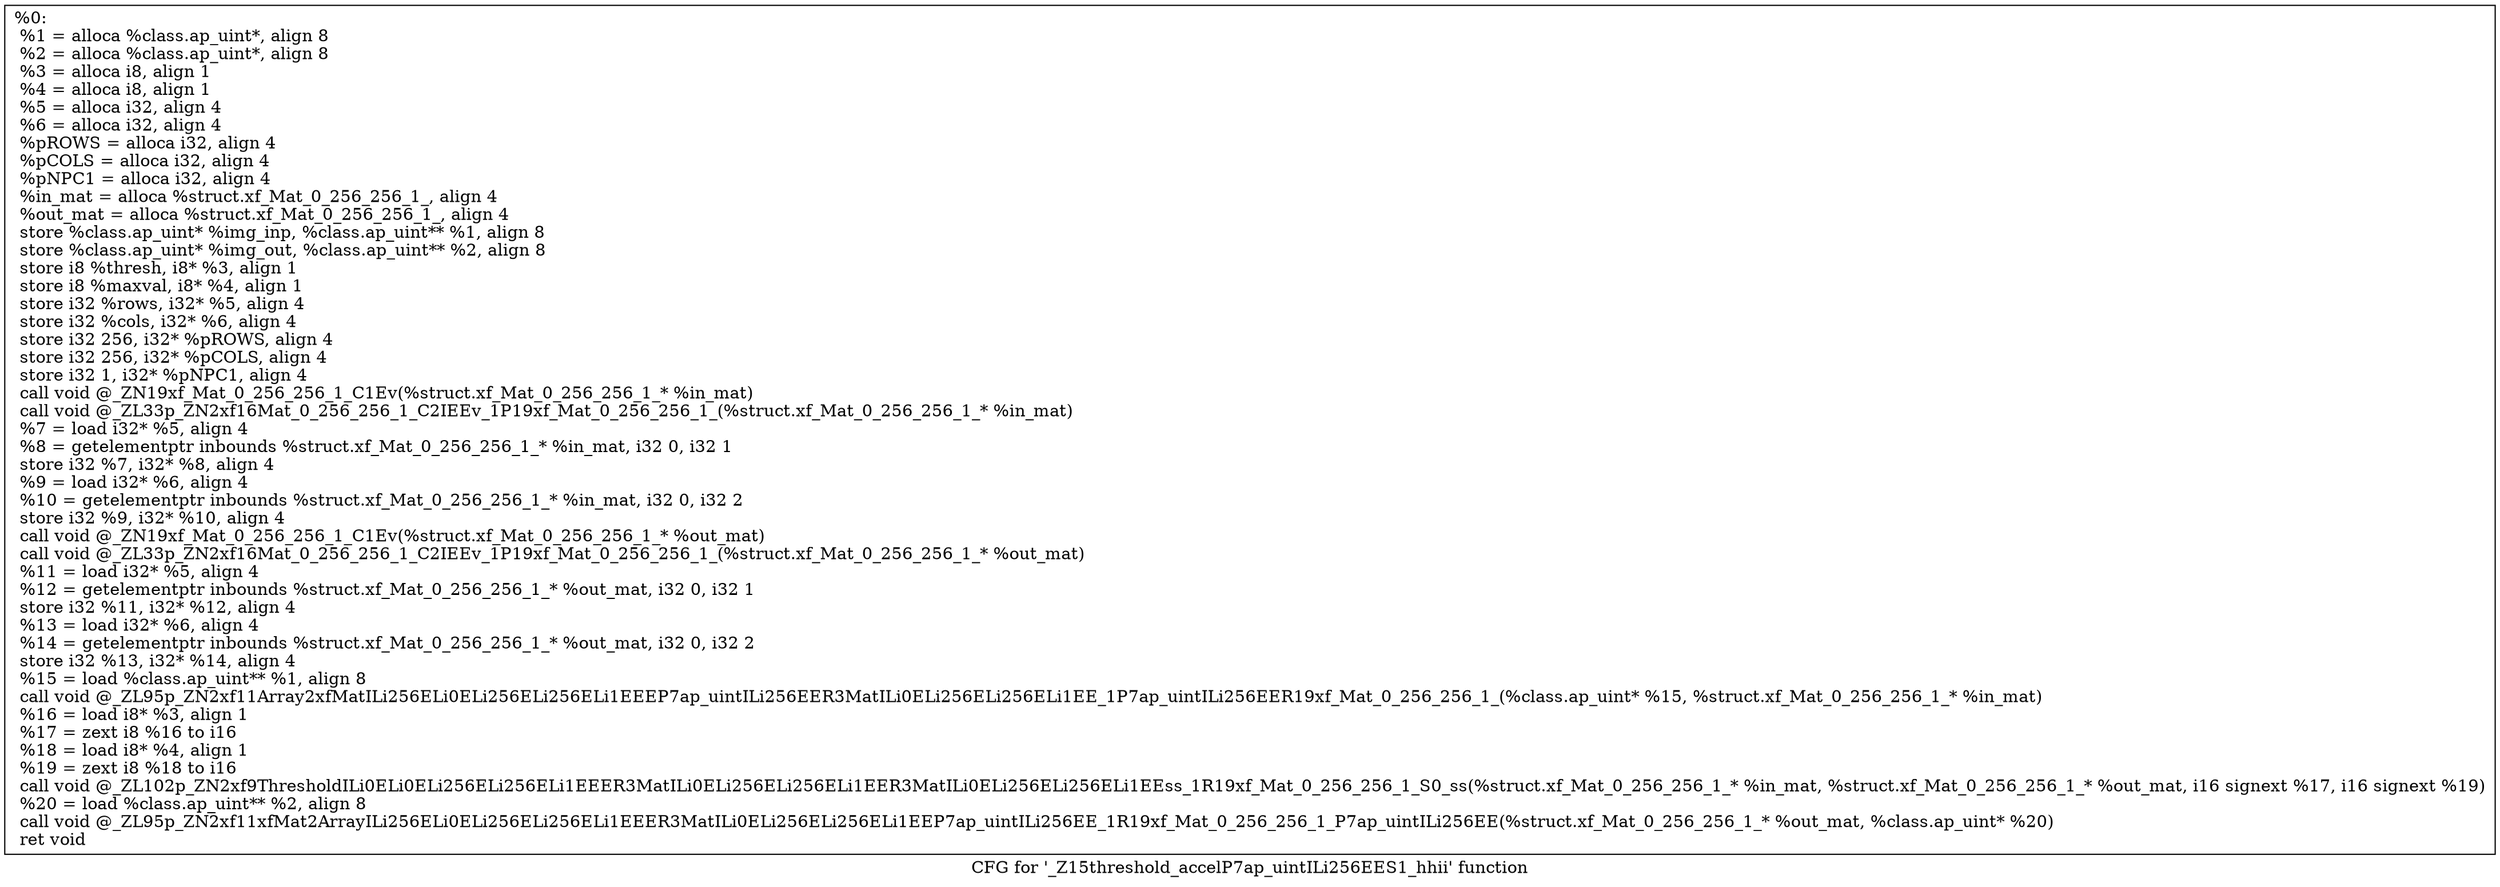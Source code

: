 digraph "CFG for '_Z15threshold_accelP7ap_uintILi256EES1_hhii' function" {
	label="CFG for '_Z15threshold_accelP7ap_uintILi256EES1_hhii' function";

	Node0x1d86740 [shape=record,label="{%0:\l  %1 = alloca %class.ap_uint*, align 8\l  %2 = alloca %class.ap_uint*, align 8\l  %3 = alloca i8, align 1\l  %4 = alloca i8, align 1\l  %5 = alloca i32, align 4\l  %6 = alloca i32, align 4\l  %pROWS = alloca i32, align 4\l  %pCOLS = alloca i32, align 4\l  %pNPC1 = alloca i32, align 4\l  %in_mat = alloca %struct.xf_Mat_0_256_256_1_, align 4\l  %out_mat = alloca %struct.xf_Mat_0_256_256_1_, align 4\l  store %class.ap_uint* %img_inp, %class.ap_uint** %1, align 8\l  store %class.ap_uint* %img_out, %class.ap_uint** %2, align 8\l  store i8 %thresh, i8* %3, align 1\l  store i8 %maxval, i8* %4, align 1\l  store i32 %rows, i32* %5, align 4\l  store i32 %cols, i32* %6, align 4\l  store i32 256, i32* %pROWS, align 4\l  store i32 256, i32* %pCOLS, align 4\l  store i32 1, i32* %pNPC1, align 4\l  call void @_ZN19xf_Mat_0_256_256_1_C1Ev(%struct.xf_Mat_0_256_256_1_* %in_mat)\l  call void @_ZL33p_ZN2xf16Mat_0_256_256_1_C2IEEv_1P19xf_Mat_0_256_256_1_(%struct.xf_Mat_0_256_256_1_* %in_mat)\l  %7 = load i32* %5, align 4\l  %8 = getelementptr inbounds %struct.xf_Mat_0_256_256_1_* %in_mat, i32 0, i32 1\l  store i32 %7, i32* %8, align 4\l  %9 = load i32* %6, align 4\l  %10 = getelementptr inbounds %struct.xf_Mat_0_256_256_1_* %in_mat, i32 0, i32 2\l  store i32 %9, i32* %10, align 4\l  call void @_ZN19xf_Mat_0_256_256_1_C1Ev(%struct.xf_Mat_0_256_256_1_* %out_mat)\l  call void @_ZL33p_ZN2xf16Mat_0_256_256_1_C2IEEv_1P19xf_Mat_0_256_256_1_(%struct.xf_Mat_0_256_256_1_* %out_mat)\l  %11 = load i32* %5, align 4\l  %12 = getelementptr inbounds %struct.xf_Mat_0_256_256_1_* %out_mat, i32 0, i32 1\l  store i32 %11, i32* %12, align 4\l  %13 = load i32* %6, align 4\l  %14 = getelementptr inbounds %struct.xf_Mat_0_256_256_1_* %out_mat, i32 0, i32 2\l  store i32 %13, i32* %14, align 4\l  %15 = load %class.ap_uint** %1, align 8\l  call void @_ZL95p_ZN2xf11Array2xfMatILi256ELi0ELi256ELi256ELi1EEEP7ap_uintILi256EER3MatILi0ELi256ELi256ELi1EE_1P7ap_uintILi256EER19xf_Mat_0_256_256_1_(%class.ap_uint* %15, %struct.xf_Mat_0_256_256_1_* %in_mat)\l  %16 = load i8* %3, align 1\l  %17 = zext i8 %16 to i16\l  %18 = load i8* %4, align 1\l  %19 = zext i8 %18 to i16\l  call void @_ZL102p_ZN2xf9ThresholdILi0ELi0ELi256ELi256ELi1EEER3MatILi0ELi256ELi256ELi1EER3MatILi0ELi256ELi256ELi1EEss_1R19xf_Mat_0_256_256_1_S0_ss(%struct.xf_Mat_0_256_256_1_* %in_mat, %struct.xf_Mat_0_256_256_1_* %out_mat, i16 signext %17, i16 signext %19)\l  %20 = load %class.ap_uint** %2, align 8\l  call void @_ZL95p_ZN2xf11xfMat2ArrayILi256ELi0ELi256ELi256ELi1EEER3MatILi0ELi256ELi256ELi1EEP7ap_uintILi256EE_1R19xf_Mat_0_256_256_1_P7ap_uintILi256EE(%struct.xf_Mat_0_256_256_1_* %out_mat, %class.ap_uint* %20)\l  ret void\l}"];
}
